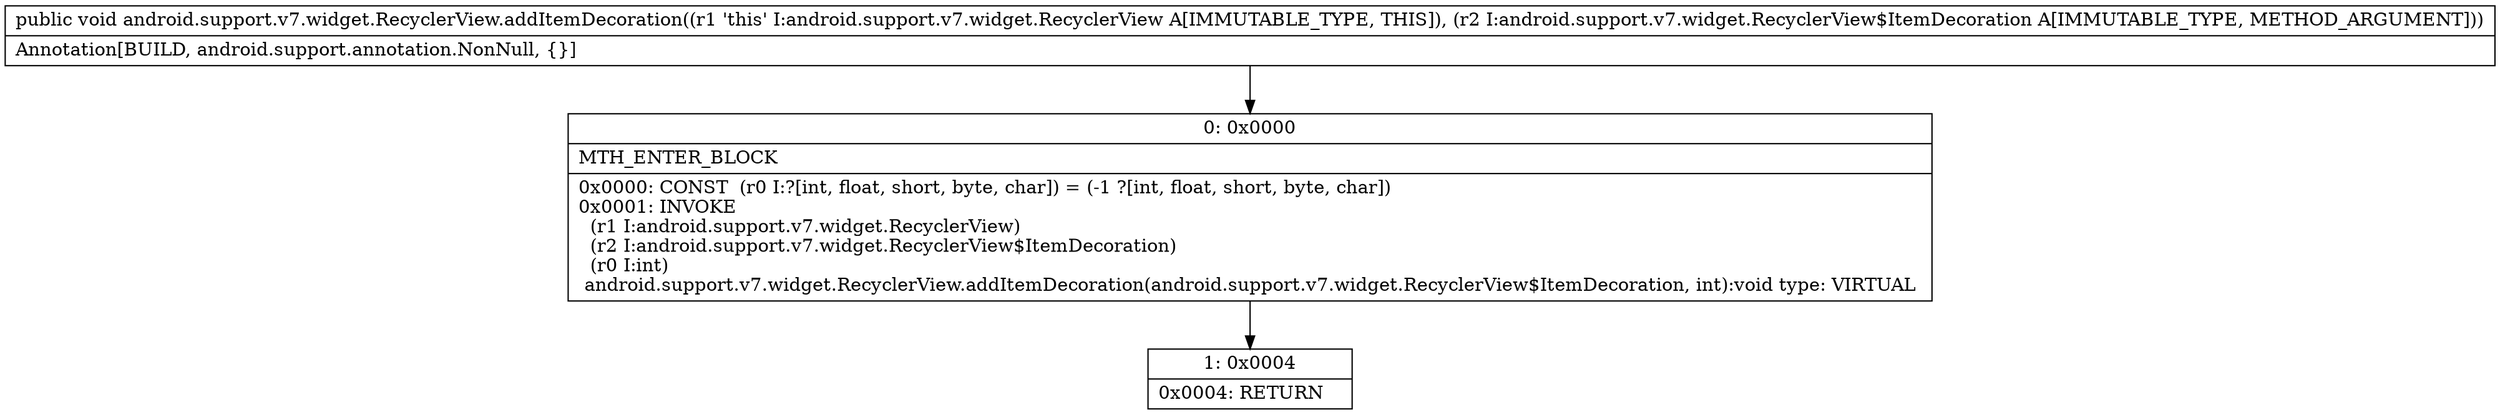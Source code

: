 digraph "CFG forandroid.support.v7.widget.RecyclerView.addItemDecoration(Landroid\/support\/v7\/widget\/RecyclerView$ItemDecoration;)V" {
Node_0 [shape=record,label="{0\:\ 0x0000|MTH_ENTER_BLOCK\l|0x0000: CONST  (r0 I:?[int, float, short, byte, char]) = (\-1 ?[int, float, short, byte, char]) \l0x0001: INVOKE  \l  (r1 I:android.support.v7.widget.RecyclerView)\l  (r2 I:android.support.v7.widget.RecyclerView$ItemDecoration)\l  (r0 I:int)\l android.support.v7.widget.RecyclerView.addItemDecoration(android.support.v7.widget.RecyclerView$ItemDecoration, int):void type: VIRTUAL \l}"];
Node_1 [shape=record,label="{1\:\ 0x0004|0x0004: RETURN   \l}"];
MethodNode[shape=record,label="{public void android.support.v7.widget.RecyclerView.addItemDecoration((r1 'this' I:android.support.v7.widget.RecyclerView A[IMMUTABLE_TYPE, THIS]), (r2 I:android.support.v7.widget.RecyclerView$ItemDecoration A[IMMUTABLE_TYPE, METHOD_ARGUMENT]))  | Annotation[BUILD, android.support.annotation.NonNull, \{\}]\l}"];
MethodNode -> Node_0;
Node_0 -> Node_1;
}

